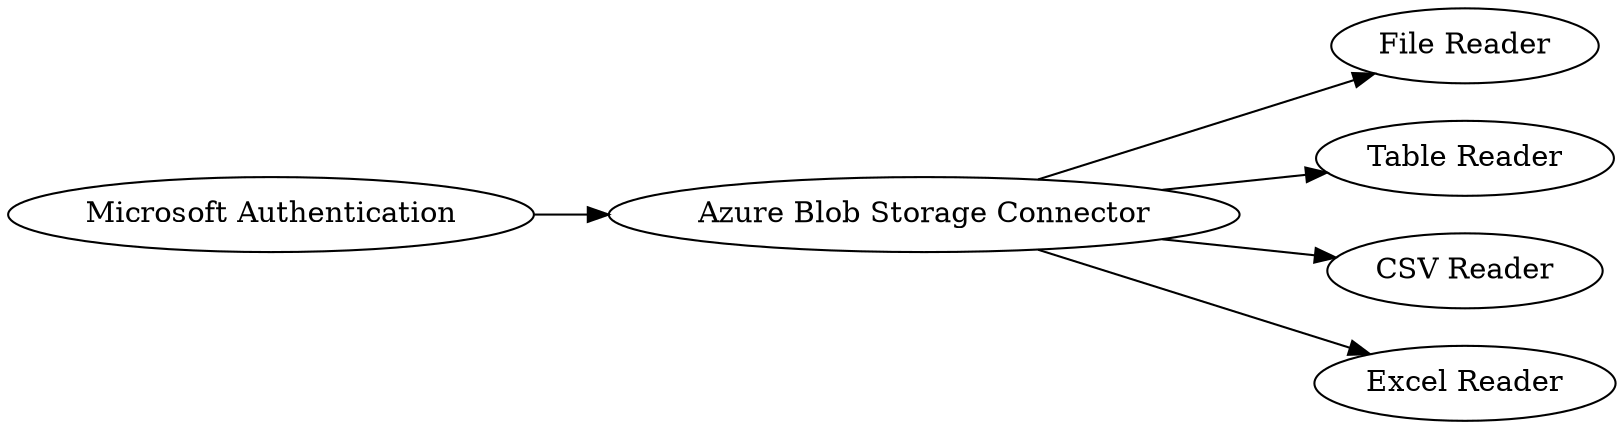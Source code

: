 digraph {
	"3710917524574865996_1" [label="Microsoft Authentication"]
	"3710917524574865996_3" [label="File Reader"]
	"3710917524574865996_6" [label="Table Reader"]
	"3710917524574865996_5" [label="CSV Reader"]
	"3710917524574865996_4" [label="Excel Reader"]
	"3710917524574865996_2" [label="Azure Blob Storage Connector"]
	"3710917524574865996_2" -> "3710917524574865996_5"
	"3710917524574865996_1" -> "3710917524574865996_2"
	"3710917524574865996_2" -> "3710917524574865996_3"
	"3710917524574865996_2" -> "3710917524574865996_6"
	"3710917524574865996_2" -> "3710917524574865996_4"
	rankdir=LR
}
